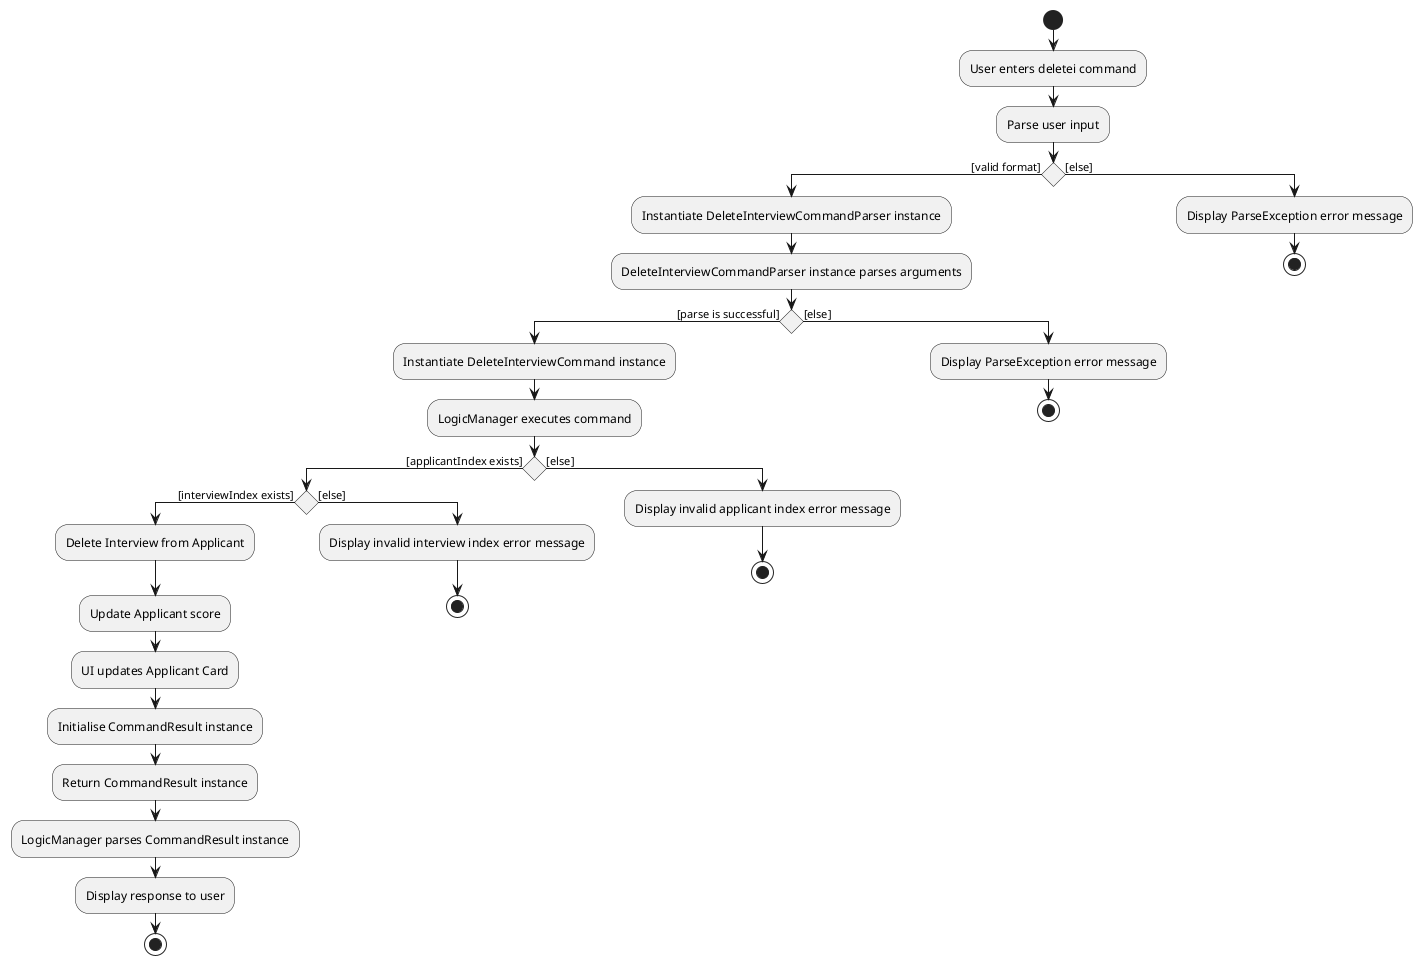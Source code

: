 @startuml
'https://plantuml.com/activity-diagram-beta

start
:User enters deletei command;

:Parse user input;

if () then ([valid format])
    :Instantiate DeleteInterviewCommandParser instance;
    :DeleteInterviewCommandParser instance parses arguments;
    if () then ([parse is successful])
        :Instantiate DeleteInterviewCommand instance;
        :LogicManager executes command;
        if () then ([applicantIndex exists])
            if () then ([interviewIndex exists])
            :Delete Interview from Applicant;
            :Update Applicant score;
            :UI updates Applicant Card;
            :Initialise CommandResult instance;
            :Return CommandResult instance;
            :LogicManager parses CommandResult instance;
            :Display response to user;
            stop
            else ([else])
                :Display invalid interview index error message;
                stop
            endif
        else ([else])
            :Display invalid applicant index error message;
            stop
        endif
    else ([else])
        :Display ParseException error message;
        stop
    endif
else ([else])
:Display ParseException error message;
stop
endif


@enduml

